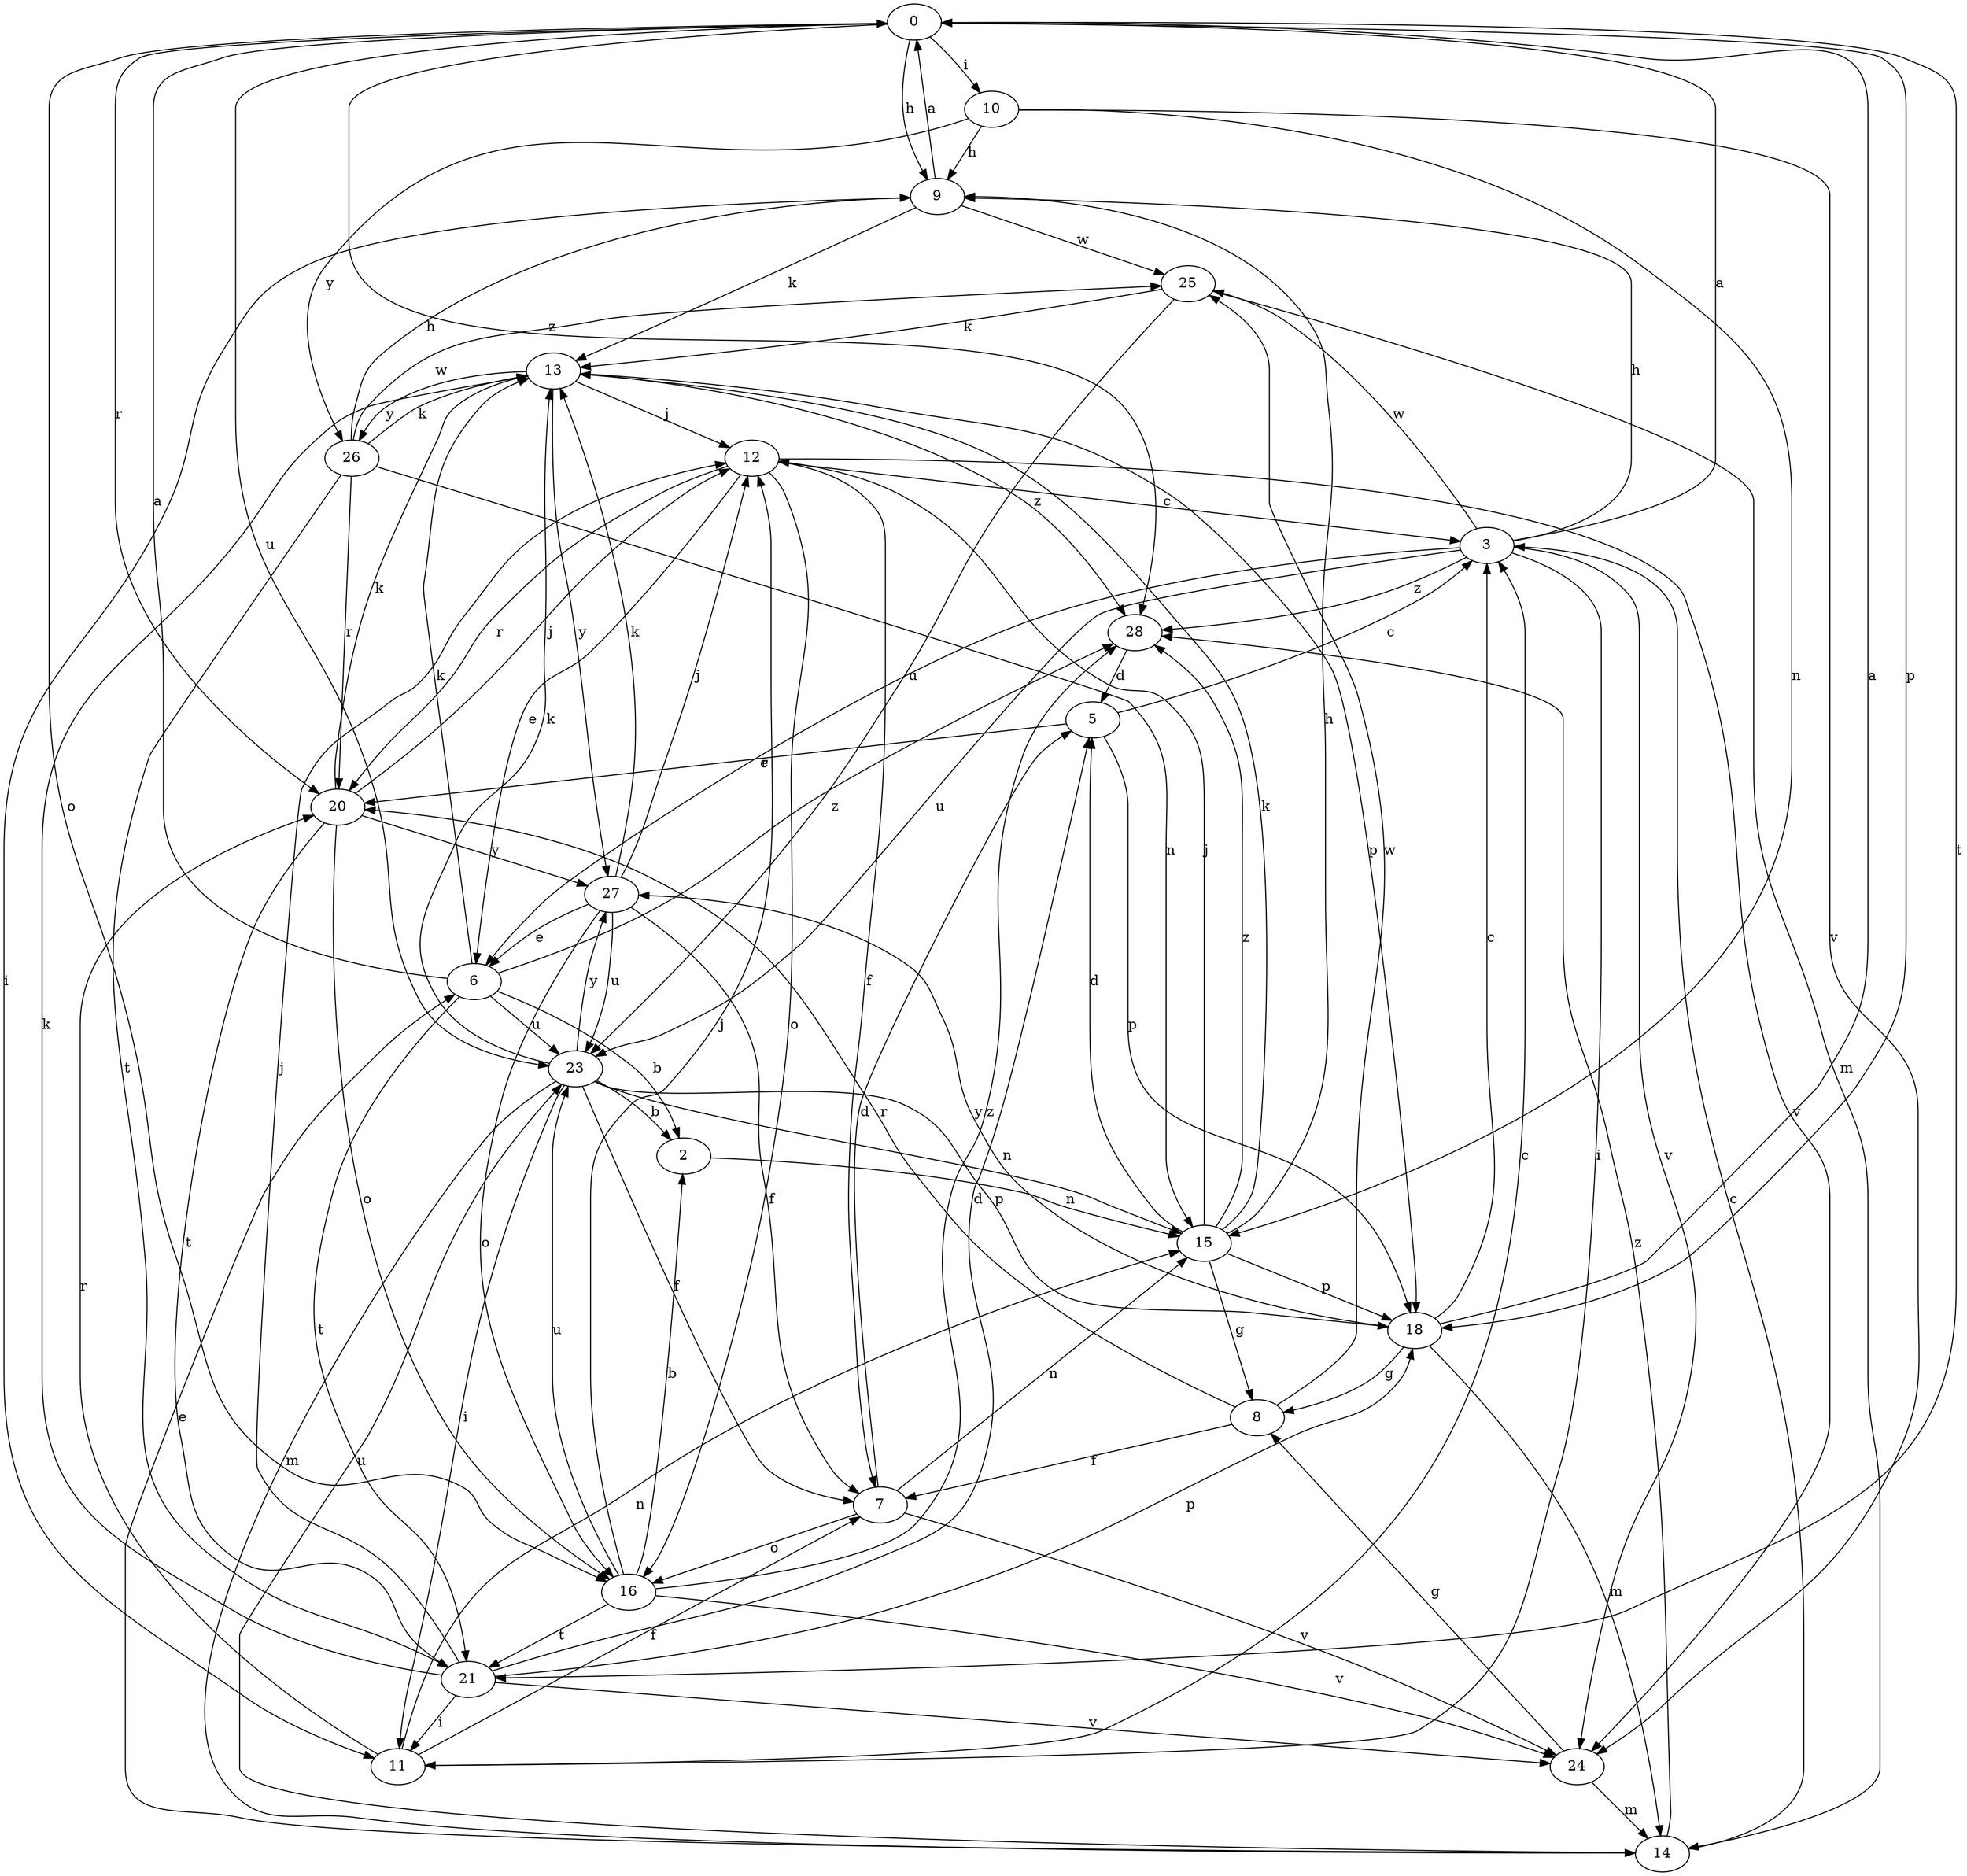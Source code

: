 strict digraph  {
0;
2;
3;
5;
6;
7;
8;
9;
10;
11;
12;
13;
14;
15;
16;
18;
20;
21;
23;
24;
25;
26;
27;
28;
0 -> 9  [label=h];
0 -> 10  [label=i];
0 -> 16  [label=o];
0 -> 18  [label=p];
0 -> 20  [label=r];
0 -> 21  [label=t];
0 -> 23  [label=u];
0 -> 28  [label=z];
2 -> 15  [label=n];
3 -> 0  [label=a];
3 -> 6  [label=e];
3 -> 9  [label=h];
3 -> 11  [label=i];
3 -> 23  [label=u];
3 -> 24  [label=v];
3 -> 25  [label=w];
3 -> 28  [label=z];
5 -> 3  [label=c];
5 -> 18  [label=p];
5 -> 20  [label=r];
6 -> 0  [label=a];
6 -> 2  [label=b];
6 -> 13  [label=k];
6 -> 21  [label=t];
6 -> 23  [label=u];
6 -> 28  [label=z];
7 -> 5  [label=d];
7 -> 15  [label=n];
7 -> 16  [label=o];
7 -> 24  [label=v];
8 -> 7  [label=f];
8 -> 20  [label=r];
8 -> 25  [label=w];
9 -> 0  [label=a];
9 -> 11  [label=i];
9 -> 13  [label=k];
9 -> 25  [label=w];
10 -> 9  [label=h];
10 -> 15  [label=n];
10 -> 24  [label=v];
10 -> 26  [label=y];
11 -> 3  [label=c];
11 -> 7  [label=f];
11 -> 15  [label=n];
11 -> 20  [label=r];
12 -> 3  [label=c];
12 -> 6  [label=e];
12 -> 7  [label=f];
12 -> 16  [label=o];
12 -> 20  [label=r];
12 -> 24  [label=v];
13 -> 12  [label=j];
13 -> 18  [label=p];
13 -> 26  [label=y];
13 -> 27  [label=y];
13 -> 28  [label=z];
14 -> 3  [label=c];
14 -> 6  [label=e];
14 -> 23  [label=u];
14 -> 28  [label=z];
15 -> 5  [label=d];
15 -> 8  [label=g];
15 -> 9  [label=h];
15 -> 12  [label=j];
15 -> 13  [label=k];
15 -> 18  [label=p];
15 -> 28  [label=z];
16 -> 2  [label=b];
16 -> 12  [label=j];
16 -> 21  [label=t];
16 -> 23  [label=u];
16 -> 24  [label=v];
16 -> 28  [label=z];
18 -> 0  [label=a];
18 -> 3  [label=c];
18 -> 8  [label=g];
18 -> 14  [label=m];
18 -> 27  [label=y];
20 -> 12  [label=j];
20 -> 13  [label=k];
20 -> 16  [label=o];
20 -> 21  [label=t];
20 -> 27  [label=y];
21 -> 5  [label=d];
21 -> 11  [label=i];
21 -> 12  [label=j];
21 -> 13  [label=k];
21 -> 18  [label=p];
21 -> 24  [label=v];
23 -> 2  [label=b];
23 -> 7  [label=f];
23 -> 11  [label=i];
23 -> 13  [label=k];
23 -> 14  [label=m];
23 -> 15  [label=n];
23 -> 18  [label=p];
23 -> 27  [label=y];
24 -> 8  [label=g];
24 -> 14  [label=m];
25 -> 13  [label=k];
25 -> 14  [label=m];
25 -> 23  [label=u];
26 -> 9  [label=h];
26 -> 13  [label=k];
26 -> 15  [label=n];
26 -> 20  [label=r];
26 -> 21  [label=t];
26 -> 25  [label=w];
27 -> 6  [label=e];
27 -> 7  [label=f];
27 -> 12  [label=j];
27 -> 13  [label=k];
27 -> 16  [label=o];
27 -> 23  [label=u];
28 -> 5  [label=d];
}

